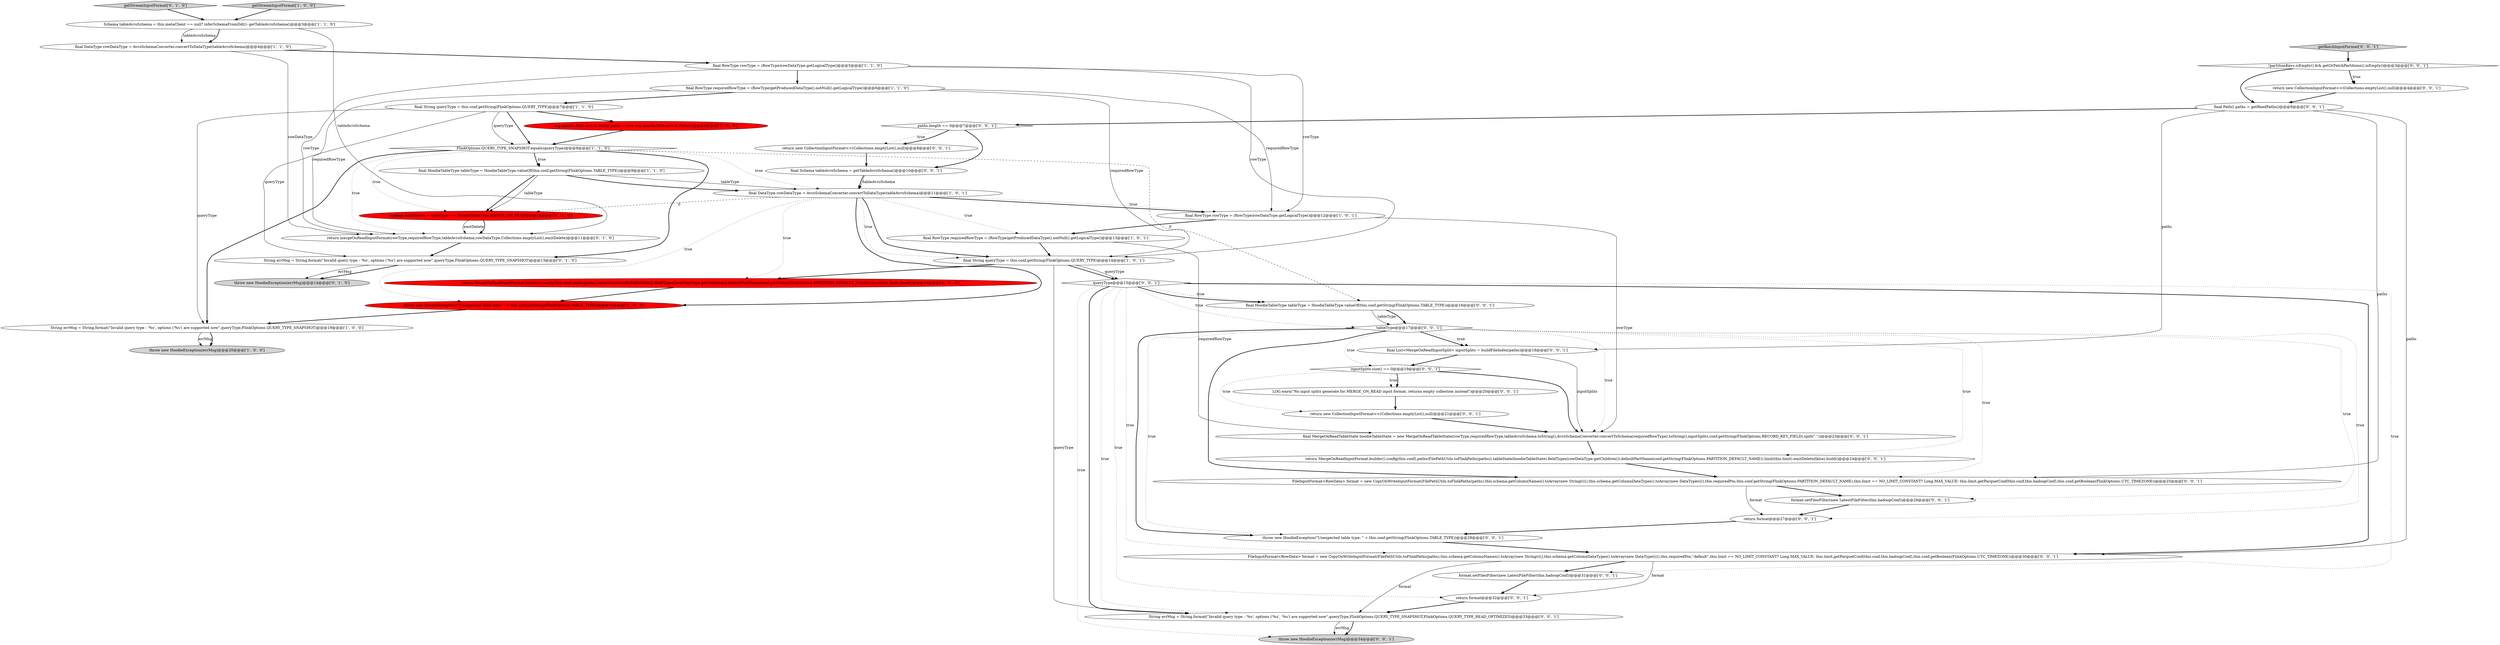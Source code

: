 digraph {
32 [style = filled, label = "!partitionKeys.isEmpty() && getOrFetchPartitions().isEmpty()@@@3@@@['0', '0', '1']", fillcolor = white, shape = diamond image = "AAA0AAABBB3BBB"];
37 [style = filled, label = "getBatchInputFormat['0', '0', '1']", fillcolor = lightgray, shape = diamond image = "AAA0AAABBB3BBB"];
9 [style = filled, label = "FlinkOptions.QUERY_TYPE_SNAPSHOT.equals(queryType)@@@8@@@['1', '1', '0']", fillcolor = white, shape = diamond image = "AAA0AAABBB1BBB"];
16 [style = filled, label = "Schema tableAvroSchema = this.metaClient == null? inferSchemaFromDdl(): getTableAvroSchema()@@@3@@@['1', '1', '0']", fillcolor = white, shape = ellipse image = "AAA0AAABBB1BBB"];
26 [style = filled, label = "final List<MergeOnReadInputSplit> inputSplits = buildFileIndex(paths)@@@18@@@['0', '0', '1']", fillcolor = white, shape = ellipse image = "AAA0AAABBB3BBB"];
34 [style = filled, label = "return format@@@32@@@['0', '0', '1']", fillcolor = white, shape = ellipse image = "AAA0AAABBB3BBB"];
39 [style = filled, label = "final Schema tableAvroSchema = getTableAvroSchema()@@@10@@@['0', '0', '1']", fillcolor = white, shape = ellipse image = "AAA0AAABBB3BBB"];
0 [style = filled, label = "return MergeOnReadInputFormat.builder().config(this.conf).paths(paths).tableState(hoodieTableState2).fieldTypes(rowDataType.getChildren()).defaultPartName(conf.getString(FlinkOptions.PARTITION_DEFAULT_NAME)).limit(this.limit).build()@@@15@@@['1', '0', '0']", fillcolor = red, shape = ellipse image = "AAA1AAABBB1BBB"];
25 [style = filled, label = "tableType@@@17@@@['0', '0', '1']", fillcolor = white, shape = diamond image = "AAA0AAABBB3BBB"];
24 [style = filled, label = "return new CollectionInputFormat<>(Collections.emptyList(),null)@@@4@@@['0', '0', '1']", fillcolor = white, shape = ellipse image = "AAA0AAABBB3BBB"];
2 [style = filled, label = "org.apache.flink.core.fs.Path(( paths = new org.apache.flink.core.fs.Path((((@@@8@@@['1', '0', '0']", fillcolor = red, shape = ellipse image = "AAA1AAABBB1BBB"];
38 [style = filled, label = "inputSplits.size() == 0@@@19@@@['0', '0', '1']", fillcolor = white, shape = diamond image = "AAA0AAABBB3BBB"];
35 [style = filled, label = "FileInputFormat<RowData> format = new CopyOnWriteInputFormat(FilePathUtils.toFlinkPaths(paths),this.schema.getColumnNames().toArray(new String((((),this.schema.getColumnDataTypes().toArray(new DataType((((),this.requiredPos,this.conf.getString(FlinkOptions.PARTITION_DEFAULT_NAME),this.limit == NO_LIMIT_CONSTANT? Long.MAX_VALUE: this.limit,getParquetConf(this.conf,this.hadoopConf),this.conf.getBoolean(FlinkOptions.UTC_TIMEZONE))@@@25@@@['0', '0', '1']", fillcolor = white, shape = ellipse image = "AAA0AAABBB3BBB"];
6 [style = filled, label = "final DataType rowDataType = AvroSchemaConverter.convertToDataType(tableAvroSchema)@@@11@@@['1', '0', '1']", fillcolor = white, shape = ellipse image = "AAA0AAABBB1BBB"];
13 [style = filled, label = "throw new HoodieException(errMsg)@@@20@@@['1', '0', '0']", fillcolor = lightgray, shape = ellipse image = "AAA0AAABBB1BBB"];
23 [style = filled, label = "format.setFilesFilter(new LatestFileFilter(this.hadoopConf))@@@31@@@['0', '0', '1']", fillcolor = white, shape = ellipse image = "AAA0AAABBB3BBB"];
29 [style = filled, label = "final MergeOnReadTableState hoodieTableState = new MergeOnReadTableState(rowType,requiredRowType,tableAvroSchema.toString(),AvroSchemaConverter.convertToSchema(requiredRowType).toString(),inputSplits,conf.getString(FlinkOptions.RECORD_KEY_FIELD).split(\",\"))@@@23@@@['0', '0', '1']", fillcolor = white, shape = ellipse image = "AAA0AAABBB3BBB"];
31 [style = filled, label = "throw new HoodieException(errMsg)@@@34@@@['0', '0', '1']", fillcolor = lightgray, shape = ellipse image = "AAA0AAABBB3BBB"];
1 [style = filled, label = "final RowType requiredRowType = (RowType)getProducedDataType().notNull().getLogicalType()@@@6@@@['1', '1', '0']", fillcolor = white, shape = ellipse image = "AAA0AAABBB1BBB"];
7 [style = filled, label = "String errMsg = String.format(\"Invalid query type : '%s', options ('%s'( are supported now\",queryType,FlinkOptions.QUERY_TYPE_SNAPSHOT)@@@19@@@['1', '0', '0']", fillcolor = white, shape = ellipse image = "AAA0AAABBB1BBB"];
19 [style = filled, label = "boolean emitDelete = tableType == HoodieTableType.MERGE_ON_READ@@@10@@@['0', '1', '0']", fillcolor = red, shape = ellipse image = "AAA1AAABBB2BBB"];
45 [style = filled, label = "queryType@@@15@@@['0', '0', '1']", fillcolor = white, shape = diamond image = "AAA0AAABBB3BBB"];
42 [style = filled, label = "FileInputFormat<RowData> format = new CopyOnWriteInputFormat(FilePathUtils.toFlinkPaths(paths),this.schema.getColumnNames().toArray(new String((((),this.schema.getColumnDataTypes().toArray(new DataType((((),this.requiredPos,\"default\",this.limit == NO_LIMIT_CONSTANT? Long.MAX_VALUE: this.limit,getParquetConf(this.conf,this.hadoopConf),this.conf.getBoolean(FlinkOptions.UTC_TIMEZONE))@@@30@@@['0', '0', '1']", fillcolor = white, shape = ellipse image = "AAA0AAABBB3BBB"];
40 [style = filled, label = "final Path(( paths = getReadPaths()@@@6@@@['0', '0', '1']", fillcolor = white, shape = ellipse image = "AAA0AAABBB3BBB"];
3 [style = filled, label = "final RowType rowType = (RowType)rowDataType.getLogicalType()@@@5@@@['1', '1', '0']", fillcolor = white, shape = ellipse image = "AAA0AAABBB1BBB"];
4 [style = filled, label = "final String queryType = this.conf.getString(FlinkOptions.QUERY_TYPE)@@@7@@@['1', '1', '0']", fillcolor = white, shape = ellipse image = "AAA0AAABBB1BBB"];
22 [style = filled, label = "format.setFilesFilter(new LatestFileFilter(this.hadoopConf))@@@26@@@['0', '0', '1']", fillcolor = white, shape = ellipse image = "AAA0AAABBB3BBB"];
21 [style = filled, label = "String errMsg = String.format(\"Invalid query type : '%s', options ('%s'( are supported now\",queryType,FlinkOptions.QUERY_TYPE_SNAPSHOT)@@@13@@@['0', '1', '0']", fillcolor = white, shape = ellipse image = "AAA0AAABBB2BBB"];
17 [style = filled, label = "throw new HoodieException(errMsg)@@@14@@@['0', '1', '0']", fillcolor = lightgray, shape = ellipse image = "AAA0AAABBB2BBB"];
20 [style = filled, label = "return mergeOnReadInputFormat(rowType,requiredRowType,tableAvroSchema,rowDataType,Collections.emptyList(),emitDelete)@@@11@@@['0', '1', '0']", fillcolor = white, shape = ellipse image = "AAA0AAABBB2BBB"];
30 [style = filled, label = "return MergeOnReadInputFormat.builder().config(this.conf).paths(FilePathUtils.toFlinkPaths(paths)).tableState(hoodieTableState).fieldTypes(rowDataType.getChildren()).defaultPartName(conf.getString(FlinkOptions.PARTITION_DEFAULT_NAME)).limit(this.limit).emitDelete(false).build()@@@24@@@['0', '0', '1']", fillcolor = white, shape = ellipse image = "AAA0AAABBB3BBB"];
44 [style = filled, label = "paths.length == 0@@@7@@@['0', '0', '1']", fillcolor = white, shape = diamond image = "AAA0AAABBB3BBB"];
11 [style = filled, label = "final RowType rowType = (RowType)rowDataType.getLogicalType()@@@12@@@['1', '0', '1']", fillcolor = white, shape = ellipse image = "AAA0AAABBB1BBB"];
15 [style = filled, label = "final DataType rowDataType = AvroSchemaConverter.convertToDataType(tableAvroSchema)@@@4@@@['1', '1', '0']", fillcolor = white, shape = ellipse image = "AAA0AAABBB1BBB"];
36 [style = filled, label = "String errMsg = String.format(\"Invalid query type : '%s', options ('%s', '%s'( are supported now\",queryType,FlinkOptions.QUERY_TYPE_SNAPSHOT,FlinkOptions.QUERY_TYPE_READ_OPTIMIZED)@@@33@@@['0', '0', '1']", fillcolor = white, shape = ellipse image = "AAA0AAABBB3BBB"];
28 [style = filled, label = "return format@@@27@@@['0', '0', '1']", fillcolor = white, shape = ellipse image = "AAA0AAABBB3BBB"];
27 [style = filled, label = "LOG.warn(\"No input splits generate for MERGE_ON_READ input format, returns empty collection instead\")@@@20@@@['0', '0', '1']", fillcolor = white, shape = ellipse image = "AAA0AAABBB3BBB"];
46 [style = filled, label = "throw new HoodieException(\"Unexpected table type: \" + this.conf.getString(FlinkOptions.TABLE_TYPE))@@@28@@@['0', '0', '1']", fillcolor = white, shape = ellipse image = "AAA0AAABBB3BBB"];
33 [style = filled, label = "return new CollectionInputFormat<>(Collections.emptyList(),null)@@@21@@@['0', '0', '1']", fillcolor = white, shape = ellipse image = "AAA0AAABBB3BBB"];
8 [style = filled, label = "final RowType requiredRowType = (RowType)getProducedDataType().notNull().getLogicalType()@@@13@@@['1', '0', '1']", fillcolor = white, shape = ellipse image = "AAA0AAABBB1BBB"];
41 [style = filled, label = "final HoodieTableType tableType = HoodieTableType.valueOf(this.conf.getString(FlinkOptions.TABLE_TYPE))@@@16@@@['0', '0', '1']", fillcolor = white, shape = ellipse image = "AAA0AAABBB3BBB"];
43 [style = filled, label = "return new CollectionInputFormat<>(Collections.emptyList(),null)@@@8@@@['0', '0', '1']", fillcolor = white, shape = ellipse image = "AAA0AAABBB3BBB"];
5 [style = filled, label = "final HoodieTableType tableType = HoodieTableType.valueOf(this.conf.getString(FlinkOptions.TABLE_TYPE))@@@9@@@['1', '1', '0']", fillcolor = white, shape = ellipse image = "AAA0AAABBB1BBB"];
18 [style = filled, label = "getStreamInputFormat['0', '1', '0']", fillcolor = lightgray, shape = diamond image = "AAA0AAABBB2BBB"];
14 [style = filled, label = "final String queryType = this.conf.getString(FlinkOptions.QUERY_TYPE)@@@14@@@['1', '0', '1']", fillcolor = white, shape = ellipse image = "AAA0AAABBB1BBB"];
10 [style = filled, label = "getStreamInputFormat['1', '0', '0']", fillcolor = lightgray, shape = diamond image = "AAA0AAABBB1BBB"];
12 [style = filled, label = "throw new HoodieException(\"Unexpected table type: \" + this.conf.getString(FlinkOptions.TABLE_TYPE))@@@16@@@['1', '0', '0']", fillcolor = red, shape = ellipse image = "AAA1AAABBB1BBB"];
42->23 [style = bold, label=""];
29->30 [style = bold, label=""];
4->7 [style = solid, label="queryType"];
25->35 [style = dotted, label="true"];
11->29 [style = solid, label="rowType"];
40->35 [style = solid, label="paths"];
39->6 [style = bold, label=""];
4->9 [style = solid, label="queryType"];
25->28 [style = dotted, label="true"];
25->29 [style = dotted, label="true"];
9->7 [style = bold, label=""];
25->35 [style = bold, label=""];
19->20 [style = solid, label="emitDelete"];
12->7 [style = bold, label=""];
21->17 [style = solid, label="errMsg"];
6->11 [style = bold, label=""];
9->21 [style = bold, label=""];
45->42 [style = bold, label=""];
3->20 [style = solid, label="rowType"];
1->20 [style = solid, label="requiredRowType"];
39->6 [style = solid, label="tableAvroSchema"];
9->5 [style = bold, label=""];
37->32 [style = bold, label=""];
45->42 [style = dotted, label="true"];
9->41 [style = dashed, label="0"];
27->33 [style = bold, label=""];
6->0 [style = dotted, label="true"];
6->11 [style = dotted, label="true"];
38->33 [style = dotted, label="true"];
3->14 [style = solid, label="rowType"];
7->13 [style = solid, label="errMsg"];
45->41 [style = bold, label=""];
46->42 [style = bold, label=""];
1->4 [style = bold, label=""];
45->23 [style = dotted, label="true"];
32->24 [style = dotted, label="true"];
44->43 [style = dotted, label="true"];
8->29 [style = solid, label="requiredRowType"];
19->20 [style = bold, label=""];
15->20 [style = solid, label="rowDataType"];
36->31 [style = bold, label=""];
3->11 [style = solid, label="rowType"];
26->29 [style = solid, label="inputSplits"];
24->40 [style = bold, label=""];
4->2 [style = bold, label=""];
2->9 [style = bold, label=""];
25->38 [style = dotted, label="true"];
33->29 [style = bold, label=""];
4->21 [style = solid, label="queryType"];
6->14 [style = dotted, label="true"];
40->42 [style = solid, label="paths"];
5->6 [style = bold, label=""];
34->36 [style = bold, label=""];
25->26 [style = bold, label=""];
6->19 [style = dashed, label="0"];
11->8 [style = bold, label=""];
6->12 [style = dotted, label="true"];
25->26 [style = dotted, label="true"];
45->31 [style = dotted, label="true"];
4->9 [style = bold, label=""];
3->1 [style = bold, label=""];
40->26 [style = solid, label="paths"];
38->27 [style = dotted, label="true"];
0->12 [style = bold, label=""];
45->36 [style = bold, label=""];
45->34 [style = dotted, label="true"];
38->27 [style = bold, label=""];
8->14 [style = bold, label=""];
22->28 [style = bold, label=""];
15->3 [style = bold, label=""];
45->41 [style = dotted, label="true"];
36->31 [style = solid, label="errMsg"];
5->19 [style = bold, label=""];
9->19 [style = dotted, label="true"];
30->35 [style = bold, label=""];
10->16 [style = bold, label=""];
6->8 [style = dotted, label="true"];
5->6 [style = solid, label="tableType"];
32->40 [style = bold, label=""];
9->20 [style = dotted, label="true"];
42->34 [style = solid, label="format"];
16->15 [style = solid, label="tableAvroSchema"];
1->14 [style = solid, label="requiredRowType"];
43->39 [style = bold, label=""];
35->28 [style = solid, label="format"];
40->44 [style = bold, label=""];
18->16 [style = bold, label=""];
7->13 [style = bold, label=""];
6->12 [style = bold, label=""];
9->5 [style = dotted, label="true"];
16->15 [style = bold, label=""];
5->19 [style = solid, label="tableType"];
35->22 [style = bold, label=""];
38->29 [style = bold, label=""];
1->11 [style = solid, label="requiredRowType"];
41->25 [style = solid, label="tableType"];
25->46 [style = bold, label=""];
14->45 [style = bold, label=""];
14->45 [style = solid, label="queryType"];
44->39 [style = bold, label=""];
9->6 [style = dotted, label="true"];
25->46 [style = dotted, label="true"];
44->43 [style = bold, label=""];
20->21 [style = bold, label=""];
6->14 [style = bold, label=""];
26->38 [style = bold, label=""];
28->46 [style = bold, label=""];
14->0 [style = bold, label=""];
42->36 [style = solid, label="format"];
45->25 [style = dotted, label="true"];
14->36 [style = solid, label="queryType"];
25->22 [style = dotted, label="true"];
23->34 [style = bold, label=""];
45->36 [style = dotted, label="true"];
41->25 [style = bold, label=""];
25->30 [style = dotted, label="true"];
32->24 [style = bold, label=""];
21->17 [style = bold, label=""];
16->20 [style = solid, label="tableAvroSchema"];
}
